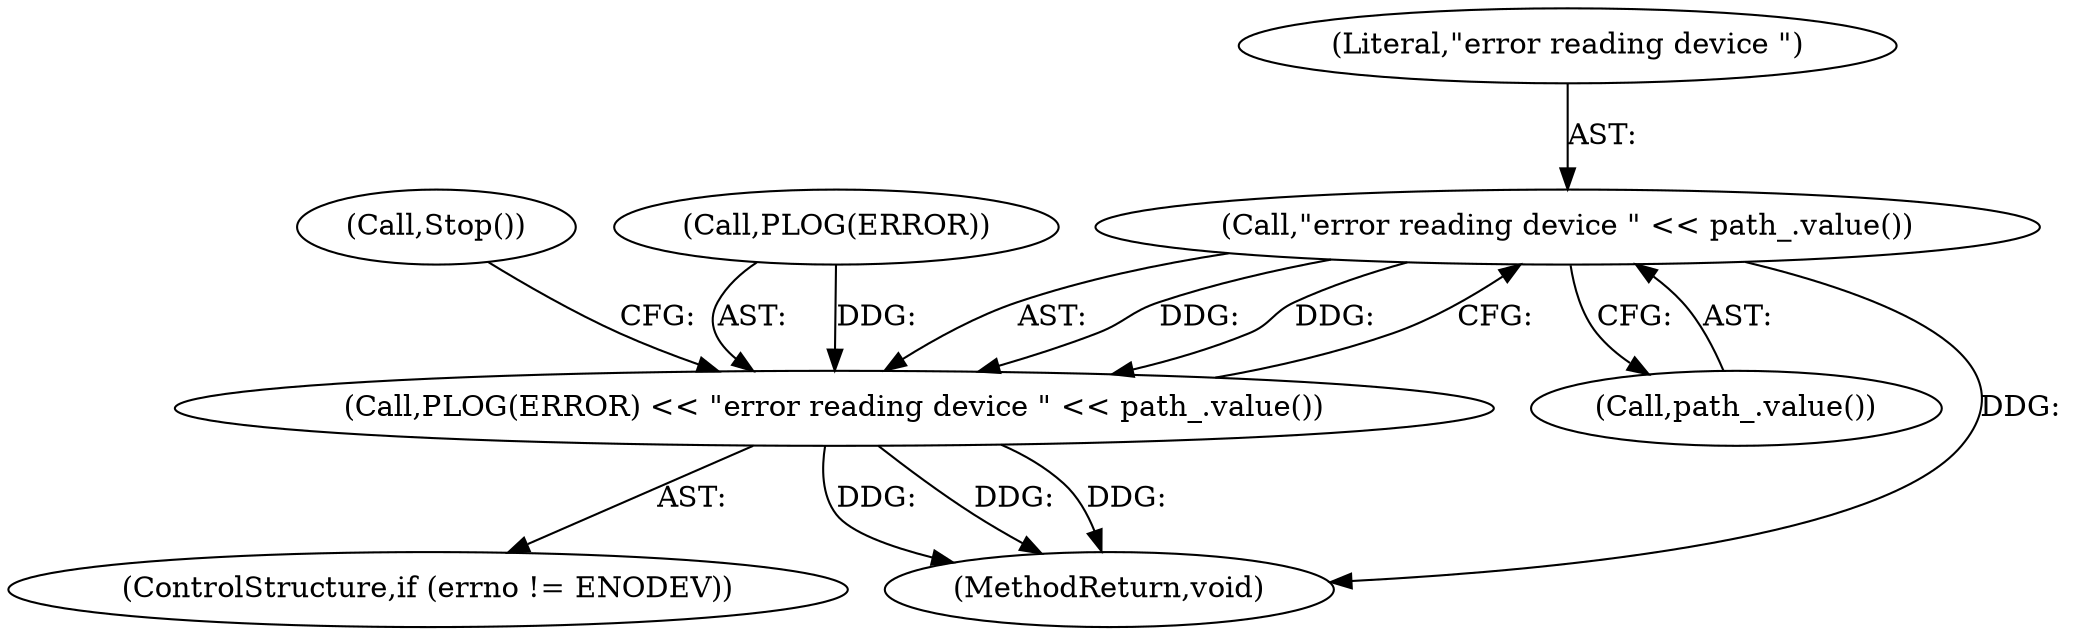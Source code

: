 digraph "0_Chrome_c4363d1ca65494cb7b271625e1ff6541a9f593c9@API" {
"1000138" [label="(Call,\"error reading device \" << path_.value())"];
"1000135" [label="(Call,PLOG(ERROR) << \"error reading device \" << path_.value())"];
"1000139" [label="(Literal,\"error reading device \")"];
"1000131" [label="(ControlStructure,if (errno != ENODEV))"];
"1000141" [label="(Call,Stop())"];
"1000140" [label="(Call,path_.value())"];
"1000135" [label="(Call,PLOG(ERROR) << \"error reading device \" << path_.value())"];
"1000136" [label="(Call,PLOG(ERROR))"];
"1000138" [label="(Call,\"error reading device \" << path_.value())"];
"1000160" [label="(MethodReturn,void)"];
"1000138" -> "1000135"  [label="AST: "];
"1000138" -> "1000140"  [label="CFG: "];
"1000139" -> "1000138"  [label="AST: "];
"1000140" -> "1000138"  [label="AST: "];
"1000135" -> "1000138"  [label="CFG: "];
"1000138" -> "1000160"  [label="DDG: "];
"1000138" -> "1000135"  [label="DDG: "];
"1000138" -> "1000135"  [label="DDG: "];
"1000135" -> "1000131"  [label="AST: "];
"1000136" -> "1000135"  [label="AST: "];
"1000141" -> "1000135"  [label="CFG: "];
"1000135" -> "1000160"  [label="DDG: "];
"1000135" -> "1000160"  [label="DDG: "];
"1000135" -> "1000160"  [label="DDG: "];
"1000136" -> "1000135"  [label="DDG: "];
}
